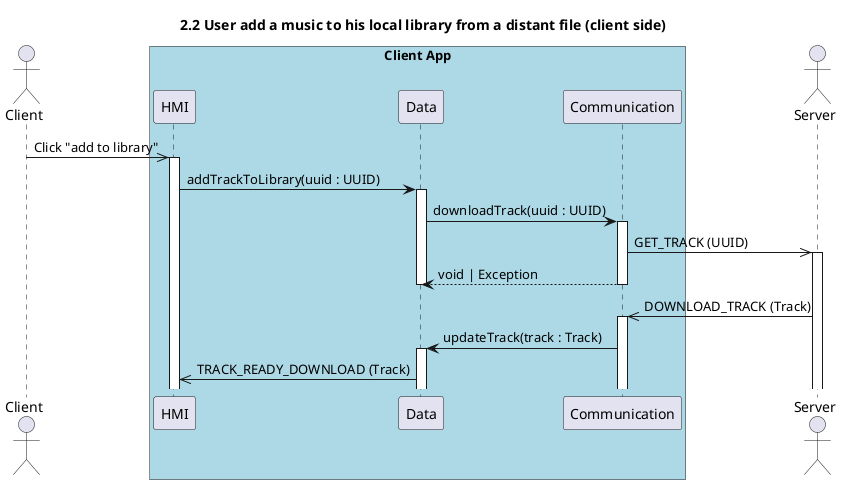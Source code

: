 @startuml 2.2 User add a music to his local library from a distant file (client side)
title 2.2 User add a music to his local library from a distant file (client side)

actor Client
box "Client App" #LightBlue
    participant HMI
    participant Data
    participant Communication
end box

actor Server 

Client ->> HMI++: Click "add to library"

HMI -> Data++: addTrackToLibrary(uuid : UUID)
Data -> Communication++: downloadTrack(uuid : UUID)
Communication ->> Server++: GET_TRACK (UUID)
Communication --> Data: void | Exception
deactivate Data
deactivate Communication

Server ->> Communication++: DOWNLOAD_TRACK (Track) 
Communication -> Data++: updateTrack(track : Track)
Data->>HMI: TRACK_READY_DOWNLOAD (Track) 

@enduml